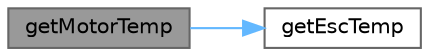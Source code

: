 digraph "getMotorTemp"
{
 // LATEX_PDF_SIZE
  bgcolor="transparent";
  edge [fontname=Helvetica,fontsize=10,labelfontname=Helvetica,labelfontsize=10];
  node [fontname=Helvetica,fontsize=10,shape=box,height=0.2,width=0.4];
  rankdir="LR";
  Node1 [label="getMotorTemp",height=0.2,width=0.4,color="gray40", fillcolor="grey60", style="filled", fontcolor="black",tooltip="Gets the motor temperature from the MotorController."];
  Node1 -> Node2 [color="steelblue1",style="solid"];
  Node2 [label="getEscTemp",height=0.2,width=0.4,color="grey40", fillcolor="white", style="filled",URL="$Esc_8c.html#ab22e08670025a52ba2a27b404f22b2a5",tooltip="Gets the temperature of the ESC."];
}
